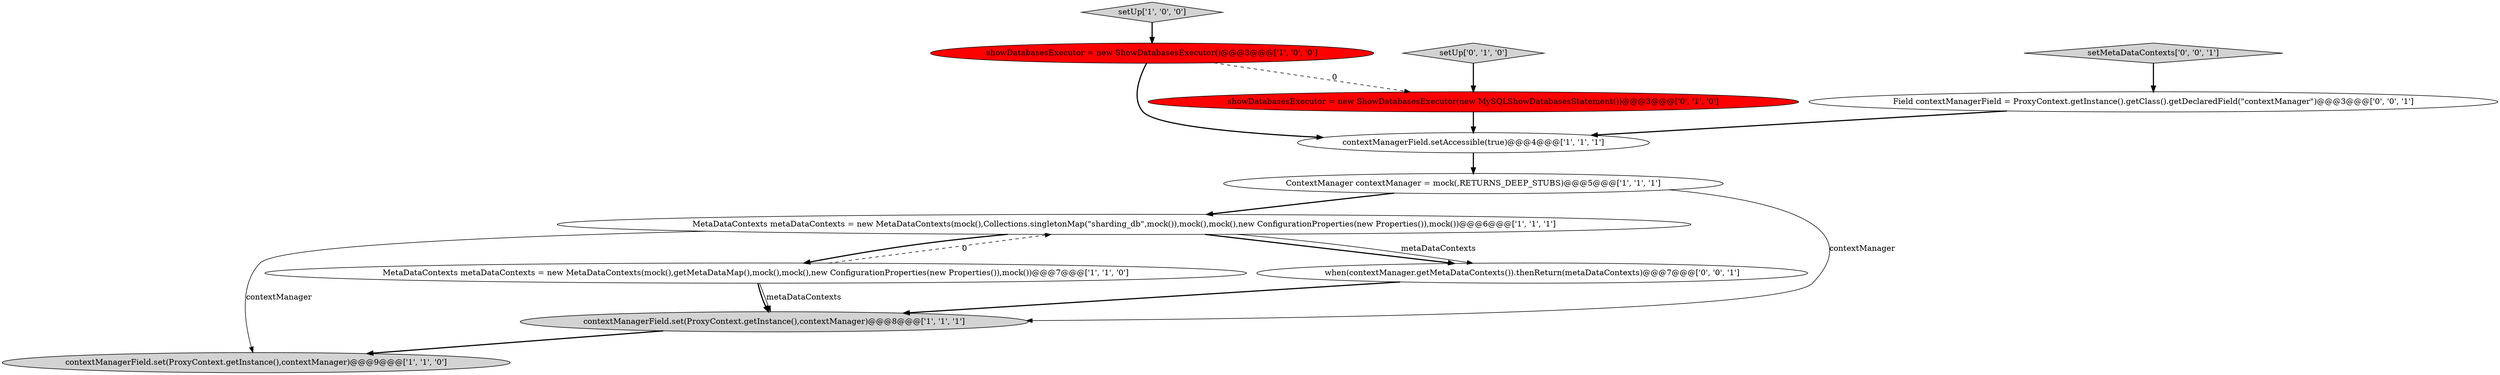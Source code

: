 digraph {
2 [style = filled, label = "contextManagerField.set(ProxyContext.getInstance(),contextManager)@@@9@@@['1', '1', '0']", fillcolor = lightgray, shape = ellipse image = "AAA0AAABBB1BBB"];
9 [style = filled, label = "showDatabasesExecutor = new ShowDatabasesExecutor(new MySQLShowDatabasesStatement())@@@3@@@['0', '1', '0']", fillcolor = red, shape = ellipse image = "AAA1AAABBB2BBB"];
5 [style = filled, label = "MetaDataContexts metaDataContexts = new MetaDataContexts(mock(),Collections.singletonMap(\"sharding_db\",mock()),mock(),mock(),new ConfigurationProperties(new Properties()),mock())@@@6@@@['1', '1', '1']", fillcolor = white, shape = ellipse image = "AAA0AAABBB1BBB"];
10 [style = filled, label = "when(contextManager.getMetaDataContexts()).thenReturn(metaDataContexts)@@@7@@@['0', '0', '1']", fillcolor = white, shape = ellipse image = "AAA0AAABBB3BBB"];
11 [style = filled, label = "setMetaDataContexts['0', '0', '1']", fillcolor = lightgray, shape = diamond image = "AAA0AAABBB3BBB"];
3 [style = filled, label = "showDatabasesExecutor = new ShowDatabasesExecutor()@@@3@@@['1', '0', '0']", fillcolor = red, shape = ellipse image = "AAA1AAABBB1BBB"];
6 [style = filled, label = "contextManagerField.set(ProxyContext.getInstance(),contextManager)@@@8@@@['1', '1', '1']", fillcolor = lightgray, shape = ellipse image = "AAA0AAABBB1BBB"];
1 [style = filled, label = "contextManagerField.setAccessible(true)@@@4@@@['1', '1', '1']", fillcolor = white, shape = ellipse image = "AAA0AAABBB1BBB"];
4 [style = filled, label = "ContextManager contextManager = mock(,RETURNS_DEEP_STUBS)@@@5@@@['1', '1', '1']", fillcolor = white, shape = ellipse image = "AAA0AAABBB1BBB"];
12 [style = filled, label = "Field contextManagerField = ProxyContext.getInstance().getClass().getDeclaredField(\"contextManager\")@@@3@@@['0', '0', '1']", fillcolor = white, shape = ellipse image = "AAA0AAABBB3BBB"];
8 [style = filled, label = "setUp['0', '1', '0']", fillcolor = lightgray, shape = diamond image = "AAA0AAABBB2BBB"];
7 [style = filled, label = "setUp['1', '0', '0']", fillcolor = lightgray, shape = diamond image = "AAA0AAABBB1BBB"];
0 [style = filled, label = "MetaDataContexts metaDataContexts = new MetaDataContexts(mock(),getMetaDataMap(),mock(),mock(),new ConfigurationProperties(new Properties()),mock())@@@7@@@['1', '1', '0']", fillcolor = white, shape = ellipse image = "AAA0AAABBB1BBB"];
0->5 [style = dashed, label="0"];
5->10 [style = bold, label=""];
1->4 [style = bold, label=""];
11->12 [style = bold, label=""];
9->1 [style = bold, label=""];
5->0 [style = bold, label=""];
3->1 [style = bold, label=""];
5->2 [style = solid, label="contextManager"];
12->1 [style = bold, label=""];
0->6 [style = bold, label=""];
4->5 [style = bold, label=""];
10->6 [style = bold, label=""];
0->6 [style = solid, label="metaDataContexts"];
4->6 [style = solid, label="contextManager"];
7->3 [style = bold, label=""];
3->9 [style = dashed, label="0"];
8->9 [style = bold, label=""];
6->2 [style = bold, label=""];
5->10 [style = solid, label="metaDataContexts"];
}
